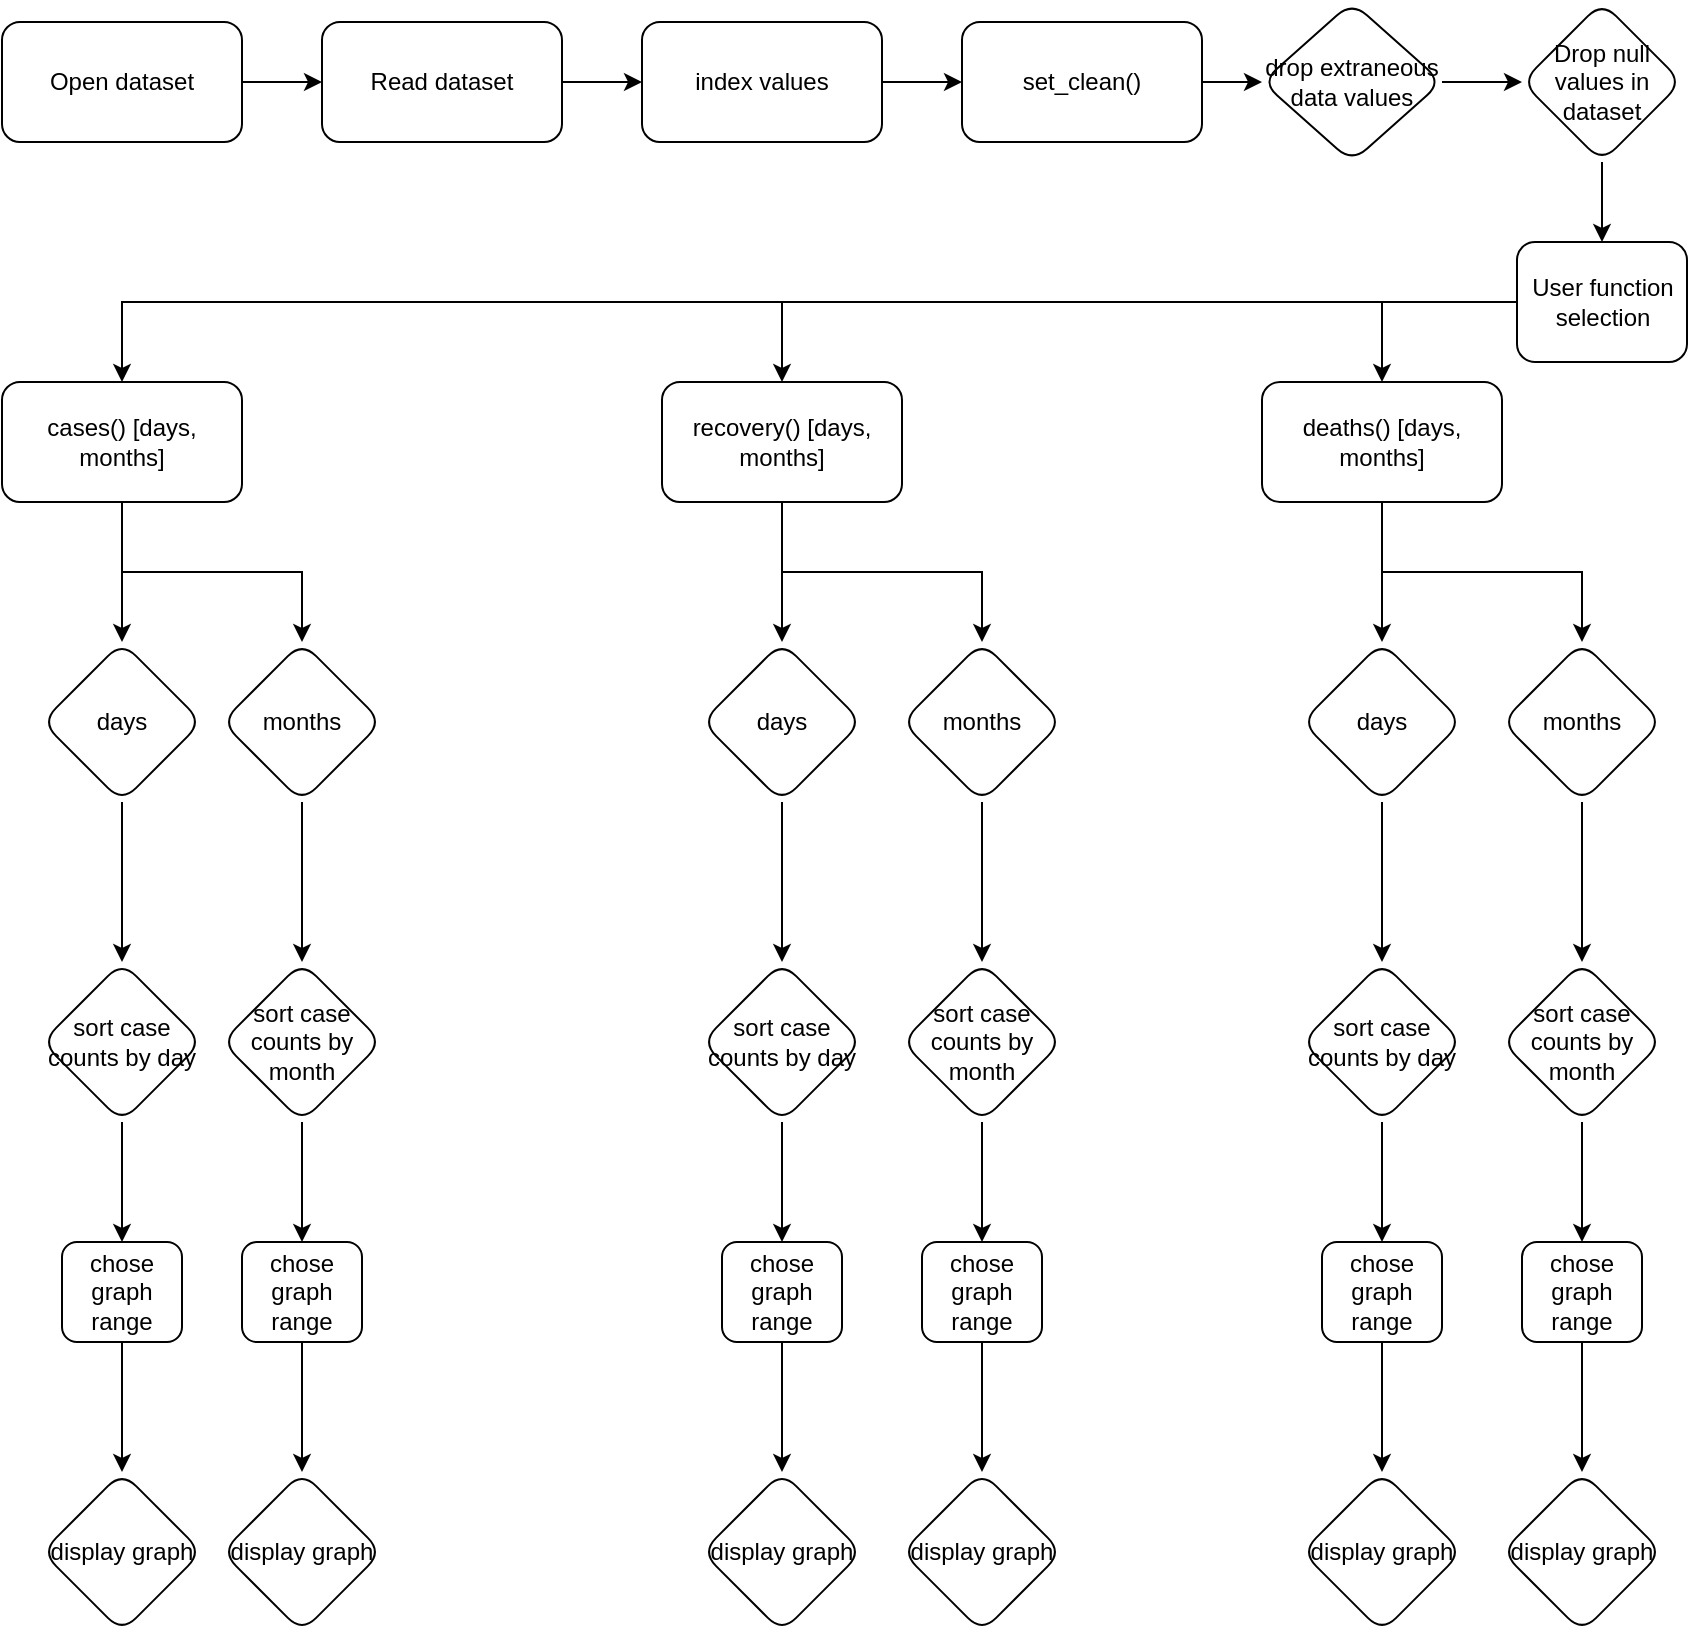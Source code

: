 <mxfile version="13.10.3" type="github">
  <diagram id="tAdPeTKJlN7bOHheGdF9" name="Page-1">
    <mxGraphModel dx="1422" dy="763" grid="1" gridSize="10" guides="1" tooltips="1" connect="1" arrows="1" fold="1" page="1" pageScale="1" pageWidth="850" pageHeight="1100" math="0" shadow="0">
      <root>
        <mxCell id="0" />
        <mxCell id="1" parent="0" />
        <mxCell id="iHuIv27mJ4IeMXVoEYGh-4" value="" style="edgeStyle=orthogonalEdgeStyle;rounded=0;orthogonalLoop=1;jettySize=auto;html=1;" parent="1" source="iHuIv27mJ4IeMXVoEYGh-1" target="iHuIv27mJ4IeMXVoEYGh-3" edge="1">
          <mxGeometry relative="1" as="geometry" />
        </mxCell>
        <mxCell id="iHuIv27mJ4IeMXVoEYGh-1" value="Open dataset" style="rounded=1;whiteSpace=wrap;html=1;" parent="1" vertex="1">
          <mxGeometry y="20" width="120" height="60" as="geometry" />
        </mxCell>
        <mxCell id="iHuIv27mJ4IeMXVoEYGh-6" value="" style="edgeStyle=orthogonalEdgeStyle;rounded=0;orthogonalLoop=1;jettySize=auto;html=1;" parent="1" source="iHuIv27mJ4IeMXVoEYGh-3" target="iHuIv27mJ4IeMXVoEYGh-5" edge="1">
          <mxGeometry relative="1" as="geometry" />
        </mxCell>
        <mxCell id="iHuIv27mJ4IeMXVoEYGh-3" value="Read dataset" style="whiteSpace=wrap;html=1;rounded=1;" parent="1" vertex="1">
          <mxGeometry x="160" y="20" width="120" height="60" as="geometry" />
        </mxCell>
        <mxCell id="iHuIv27mJ4IeMXVoEYGh-33" value="" style="edgeStyle=orthogonalEdgeStyle;rounded=0;orthogonalLoop=1;jettySize=auto;html=1;" parent="1" source="iHuIv27mJ4IeMXVoEYGh-5" target="iHuIv27mJ4IeMXVoEYGh-7" edge="1">
          <mxGeometry relative="1" as="geometry" />
        </mxCell>
        <mxCell id="iHuIv27mJ4IeMXVoEYGh-5" value="index values" style="whiteSpace=wrap;html=1;rounded=1;" parent="1" vertex="1">
          <mxGeometry x="320" y="20" width="120" height="60" as="geometry" />
        </mxCell>
        <mxCell id="iHuIv27mJ4IeMXVoEYGh-14" value="" style="edgeStyle=orthogonalEdgeStyle;rounded=0;orthogonalLoop=1;jettySize=auto;html=1;" parent="1" source="iHuIv27mJ4IeMXVoEYGh-7" target="iHuIv27mJ4IeMXVoEYGh-13" edge="1">
          <mxGeometry relative="1" as="geometry" />
        </mxCell>
        <mxCell id="iHuIv27mJ4IeMXVoEYGh-7" value="set_clean()" style="whiteSpace=wrap;html=1;rounded=1;" parent="1" vertex="1">
          <mxGeometry x="480" y="20" width="120" height="60" as="geometry" />
        </mxCell>
        <mxCell id="iHuIv27mJ4IeMXVoEYGh-16" value="" style="edgeStyle=orthogonalEdgeStyle;rounded=0;orthogonalLoop=1;jettySize=auto;html=1;" parent="1" source="iHuIv27mJ4IeMXVoEYGh-13" target="iHuIv27mJ4IeMXVoEYGh-15" edge="1">
          <mxGeometry relative="1" as="geometry" />
        </mxCell>
        <mxCell id="iHuIv27mJ4IeMXVoEYGh-13" value="drop extraneous data values" style="rhombus;whiteSpace=wrap;html=1;rounded=1;" parent="1" vertex="1">
          <mxGeometry x="630" y="10" width="90" height="80" as="geometry" />
        </mxCell>
        <mxCell id="iHuIv27mJ4IeMXVoEYGh-18" value="" style="edgeStyle=orthogonalEdgeStyle;rounded=0;orthogonalLoop=1;jettySize=auto;html=1;" parent="1" source="iHuIv27mJ4IeMXVoEYGh-15" target="iHuIv27mJ4IeMXVoEYGh-17" edge="1">
          <mxGeometry relative="1" as="geometry" />
        </mxCell>
        <mxCell id="iHuIv27mJ4IeMXVoEYGh-15" value="&lt;div&gt;Drop null values in dataset&lt;/div&gt;" style="rhombus;whiteSpace=wrap;html=1;rounded=1;" parent="1" vertex="1">
          <mxGeometry x="760" y="10" width="80" height="80" as="geometry" />
        </mxCell>
        <mxCell id="iHuIv27mJ4IeMXVoEYGh-23" value="" style="edgeStyle=orthogonalEdgeStyle;rounded=0;orthogonalLoop=1;jettySize=auto;html=1;" parent="1" source="iHuIv27mJ4IeMXVoEYGh-17" target="iHuIv27mJ4IeMXVoEYGh-22" edge="1">
          <mxGeometry relative="1" as="geometry" />
        </mxCell>
        <mxCell id="iHuIv27mJ4IeMXVoEYGh-25" value="" style="edgeStyle=orthogonalEdgeStyle;rounded=0;orthogonalLoop=1;jettySize=auto;html=1;" parent="1" source="iHuIv27mJ4IeMXVoEYGh-17" target="iHuIv27mJ4IeMXVoEYGh-24" edge="1">
          <mxGeometry relative="1" as="geometry" />
        </mxCell>
        <mxCell id="iHuIv27mJ4IeMXVoEYGh-27" value="" style="edgeStyle=orthogonalEdgeStyle;rounded=0;orthogonalLoop=1;jettySize=auto;html=1;" parent="1" source="iHuIv27mJ4IeMXVoEYGh-17" target="iHuIv27mJ4IeMXVoEYGh-26" edge="1">
          <mxGeometry relative="1" as="geometry" />
        </mxCell>
        <mxCell id="iHuIv27mJ4IeMXVoEYGh-17" value="User function selection" style="whiteSpace=wrap;html=1;rounded=1;" parent="1" vertex="1">
          <mxGeometry x="757.5" y="130" width="85" height="60" as="geometry" />
        </mxCell>
        <mxCell id="iHuIv27mJ4IeMXVoEYGh-35" value="" style="edgeStyle=orthogonalEdgeStyle;rounded=0;orthogonalLoop=1;jettySize=auto;html=1;" parent="1" source="iHuIv27mJ4IeMXVoEYGh-22" target="iHuIv27mJ4IeMXVoEYGh-34" edge="1">
          <mxGeometry relative="1" as="geometry" />
        </mxCell>
        <mxCell id="iHuIv27mJ4IeMXVoEYGh-37" value="" style="edgeStyle=orthogonalEdgeStyle;rounded=0;orthogonalLoop=1;jettySize=auto;html=1;" parent="1" source="iHuIv27mJ4IeMXVoEYGh-22" target="iHuIv27mJ4IeMXVoEYGh-36" edge="1">
          <mxGeometry relative="1" as="geometry" />
        </mxCell>
        <mxCell id="iHuIv27mJ4IeMXVoEYGh-22" value="cases() [days, months]" style="whiteSpace=wrap;html=1;rounded=1;" parent="1" vertex="1">
          <mxGeometry y="200" width="120" height="60" as="geometry" />
        </mxCell>
        <mxCell id="Fl7NyhwMVP9BRSrlcS8B-6" value="" style="edgeStyle=orthogonalEdgeStyle;rounded=0;orthogonalLoop=1;jettySize=auto;html=1;" edge="1" parent="1" source="iHuIv27mJ4IeMXVoEYGh-24" target="Fl7NyhwMVP9BRSrlcS8B-5">
          <mxGeometry relative="1" as="geometry" />
        </mxCell>
        <mxCell id="Fl7NyhwMVP9BRSrlcS8B-8" value="" style="edgeStyle=orthogonalEdgeStyle;rounded=0;orthogonalLoop=1;jettySize=auto;html=1;" edge="1" parent="1" source="iHuIv27mJ4IeMXVoEYGh-24" target="Fl7NyhwMVP9BRSrlcS8B-7">
          <mxGeometry relative="1" as="geometry" />
        </mxCell>
        <mxCell id="iHuIv27mJ4IeMXVoEYGh-24" value="&lt;div&gt;deaths() [days, months]&lt;br&gt;&lt;/div&gt;" style="whiteSpace=wrap;html=1;rounded=1;" parent="1" vertex="1">
          <mxGeometry x="630" y="200" width="120" height="60" as="geometry" />
        </mxCell>
        <mxCell id="Fl7NyhwMVP9BRSrlcS8B-2" value="" style="edgeStyle=orthogonalEdgeStyle;rounded=0;orthogonalLoop=1;jettySize=auto;html=1;" edge="1" parent="1" source="iHuIv27mJ4IeMXVoEYGh-26" target="Fl7NyhwMVP9BRSrlcS8B-1">
          <mxGeometry relative="1" as="geometry" />
        </mxCell>
        <mxCell id="Fl7NyhwMVP9BRSrlcS8B-4" value="" style="edgeStyle=orthogonalEdgeStyle;rounded=0;orthogonalLoop=1;jettySize=auto;html=1;" edge="1" parent="1" source="iHuIv27mJ4IeMXVoEYGh-26" target="Fl7NyhwMVP9BRSrlcS8B-3">
          <mxGeometry relative="1" as="geometry" />
        </mxCell>
        <mxCell id="iHuIv27mJ4IeMXVoEYGh-26" value="recovery() [days, months]" style="whiteSpace=wrap;html=1;rounded=1;" parent="1" vertex="1">
          <mxGeometry x="330" y="200" width="120" height="60" as="geometry" />
        </mxCell>
        <mxCell id="Fl7NyhwMVP9BRSrlcS8B-10" value="" style="edgeStyle=orthogonalEdgeStyle;rounded=0;orthogonalLoop=1;jettySize=auto;html=1;" edge="1" parent="1" source="iHuIv27mJ4IeMXVoEYGh-34" target="Fl7NyhwMVP9BRSrlcS8B-9">
          <mxGeometry relative="1" as="geometry" />
        </mxCell>
        <mxCell id="iHuIv27mJ4IeMXVoEYGh-34" value="days" style="rhombus;whiteSpace=wrap;html=1;rounded=1;" parent="1" vertex="1">
          <mxGeometry x="20" y="330" width="80" height="80" as="geometry" />
        </mxCell>
        <mxCell id="Fl7NyhwMVP9BRSrlcS8B-12" value="" style="edgeStyle=orthogonalEdgeStyle;rounded=0;orthogonalLoop=1;jettySize=auto;html=1;" edge="1" parent="1" source="iHuIv27mJ4IeMXVoEYGh-36" target="Fl7NyhwMVP9BRSrlcS8B-11">
          <mxGeometry relative="1" as="geometry" />
        </mxCell>
        <mxCell id="iHuIv27mJ4IeMXVoEYGh-36" value="months" style="rhombus;whiteSpace=wrap;html=1;rounded=1;" parent="1" vertex="1">
          <mxGeometry x="110" y="330" width="80" height="80" as="geometry" />
        </mxCell>
        <mxCell id="Fl7NyhwMVP9BRSrlcS8B-21" value="" style="edgeStyle=orthogonalEdgeStyle;rounded=0;orthogonalLoop=1;jettySize=auto;html=1;" edge="1" parent="1" source="Fl7NyhwMVP9BRSrlcS8B-1" target="Fl7NyhwMVP9BRSrlcS8B-16">
          <mxGeometry relative="1" as="geometry" />
        </mxCell>
        <mxCell id="Fl7NyhwMVP9BRSrlcS8B-1" value="days" style="rhombus;whiteSpace=wrap;html=1;rounded=1;" vertex="1" parent="1">
          <mxGeometry x="350" y="330" width="80" height="80" as="geometry" />
        </mxCell>
        <mxCell id="Fl7NyhwMVP9BRSrlcS8B-20" value="" style="edgeStyle=orthogonalEdgeStyle;rounded=0;orthogonalLoop=1;jettySize=auto;html=1;" edge="1" parent="1" source="Fl7NyhwMVP9BRSrlcS8B-3" target="Fl7NyhwMVP9BRSrlcS8B-13">
          <mxGeometry relative="1" as="geometry" />
        </mxCell>
        <mxCell id="Fl7NyhwMVP9BRSrlcS8B-3" value="months" style="rhombus;whiteSpace=wrap;html=1;rounded=1;" vertex="1" parent="1">
          <mxGeometry x="450" y="330" width="80" height="80" as="geometry" />
        </mxCell>
        <mxCell id="Fl7NyhwMVP9BRSrlcS8B-19" value="" style="edgeStyle=orthogonalEdgeStyle;rounded=0;orthogonalLoop=1;jettySize=auto;html=1;" edge="1" parent="1" source="Fl7NyhwMVP9BRSrlcS8B-5" target="Fl7NyhwMVP9BRSrlcS8B-17">
          <mxGeometry relative="1" as="geometry" />
        </mxCell>
        <mxCell id="Fl7NyhwMVP9BRSrlcS8B-5" value="days" style="rhombus;whiteSpace=wrap;html=1;rounded=1;" vertex="1" parent="1">
          <mxGeometry x="650" y="330" width="80" height="80" as="geometry" />
        </mxCell>
        <mxCell id="Fl7NyhwMVP9BRSrlcS8B-18" value="" style="edgeStyle=orthogonalEdgeStyle;rounded=0;orthogonalLoop=1;jettySize=auto;html=1;" edge="1" parent="1" source="Fl7NyhwMVP9BRSrlcS8B-7" target="Fl7NyhwMVP9BRSrlcS8B-14">
          <mxGeometry relative="1" as="geometry" />
        </mxCell>
        <mxCell id="Fl7NyhwMVP9BRSrlcS8B-7" value="months" style="rhombus;whiteSpace=wrap;html=1;rounded=1;" vertex="1" parent="1">
          <mxGeometry x="750" y="330" width="80" height="80" as="geometry" />
        </mxCell>
        <mxCell id="Fl7NyhwMVP9BRSrlcS8B-25" value="" style="edgeStyle=orthogonalEdgeStyle;rounded=0;orthogonalLoop=1;jettySize=auto;html=1;" edge="1" parent="1" source="Fl7NyhwMVP9BRSrlcS8B-9" target="Fl7NyhwMVP9BRSrlcS8B-24">
          <mxGeometry relative="1" as="geometry" />
        </mxCell>
        <mxCell id="Fl7NyhwMVP9BRSrlcS8B-9" value="sort case counts by day" style="rhombus;whiteSpace=wrap;html=1;rounded=1;" vertex="1" parent="1">
          <mxGeometry x="20" y="490" width="80" height="80" as="geometry" />
        </mxCell>
        <mxCell id="Fl7NyhwMVP9BRSrlcS8B-31" value="" style="edgeStyle=orthogonalEdgeStyle;rounded=0;orthogonalLoop=1;jettySize=auto;html=1;" edge="1" parent="1" source="Fl7NyhwMVP9BRSrlcS8B-11" target="Fl7NyhwMVP9BRSrlcS8B-26">
          <mxGeometry relative="1" as="geometry" />
        </mxCell>
        <mxCell id="Fl7NyhwMVP9BRSrlcS8B-11" value="&lt;div&gt;sort case counts by month&lt;/div&gt;" style="rhombus;whiteSpace=wrap;html=1;rounded=1;" vertex="1" parent="1">
          <mxGeometry x="110" y="490" width="80" height="80" as="geometry" />
        </mxCell>
        <mxCell id="Fl7NyhwMVP9BRSrlcS8B-33" value="" style="edgeStyle=orthogonalEdgeStyle;rounded=0;orthogonalLoop=1;jettySize=auto;html=1;" edge="1" parent="1" source="Fl7NyhwMVP9BRSrlcS8B-13" target="Fl7NyhwMVP9BRSrlcS8B-28">
          <mxGeometry relative="1" as="geometry" />
        </mxCell>
        <mxCell id="Fl7NyhwMVP9BRSrlcS8B-13" value="&lt;div&gt;sort case counts by month&lt;/div&gt;" style="rhombus;whiteSpace=wrap;html=1;rounded=1;" vertex="1" parent="1">
          <mxGeometry x="450" y="490" width="80" height="80" as="geometry" />
        </mxCell>
        <mxCell id="Fl7NyhwMVP9BRSrlcS8B-35" value="" style="edgeStyle=orthogonalEdgeStyle;rounded=0;orthogonalLoop=1;jettySize=auto;html=1;" edge="1" parent="1" source="Fl7NyhwMVP9BRSrlcS8B-14" target="Fl7NyhwMVP9BRSrlcS8B-30">
          <mxGeometry relative="1" as="geometry" />
        </mxCell>
        <mxCell id="Fl7NyhwMVP9BRSrlcS8B-14" value="&lt;div&gt;sort case counts by month&lt;/div&gt;" style="rhombus;whiteSpace=wrap;html=1;rounded=1;" vertex="1" parent="1">
          <mxGeometry x="750" y="490" width="80" height="80" as="geometry" />
        </mxCell>
        <mxCell id="Fl7NyhwMVP9BRSrlcS8B-32" value="" style="edgeStyle=orthogonalEdgeStyle;rounded=0;orthogonalLoop=1;jettySize=auto;html=1;" edge="1" parent="1" source="Fl7NyhwMVP9BRSrlcS8B-16" target="Fl7NyhwMVP9BRSrlcS8B-27">
          <mxGeometry relative="1" as="geometry" />
        </mxCell>
        <mxCell id="Fl7NyhwMVP9BRSrlcS8B-16" value="sort case counts by day" style="rhombus;whiteSpace=wrap;html=1;rounded=1;" vertex="1" parent="1">
          <mxGeometry x="350" y="490" width="80" height="80" as="geometry" />
        </mxCell>
        <mxCell id="Fl7NyhwMVP9BRSrlcS8B-34" value="" style="edgeStyle=orthogonalEdgeStyle;rounded=0;orthogonalLoop=1;jettySize=auto;html=1;" edge="1" parent="1" source="Fl7NyhwMVP9BRSrlcS8B-17" target="Fl7NyhwMVP9BRSrlcS8B-29">
          <mxGeometry relative="1" as="geometry" />
        </mxCell>
        <mxCell id="Fl7NyhwMVP9BRSrlcS8B-17" value="sort case counts by day" style="rhombus;whiteSpace=wrap;html=1;rounded=1;" vertex="1" parent="1">
          <mxGeometry x="650" y="490" width="80" height="80" as="geometry" />
        </mxCell>
        <mxCell id="Fl7NyhwMVP9BRSrlcS8B-37" value="" style="edgeStyle=orthogonalEdgeStyle;rounded=0;orthogonalLoop=1;jettySize=auto;html=1;" edge="1" parent="1" source="Fl7NyhwMVP9BRSrlcS8B-24" target="Fl7NyhwMVP9BRSrlcS8B-36">
          <mxGeometry relative="1" as="geometry" />
        </mxCell>
        <mxCell id="Fl7NyhwMVP9BRSrlcS8B-24" value="chose graph range" style="whiteSpace=wrap;html=1;rounded=1;" vertex="1" parent="1">
          <mxGeometry x="30" y="630" width="60" height="50" as="geometry" />
        </mxCell>
        <mxCell id="Fl7NyhwMVP9BRSrlcS8B-43" value="" style="edgeStyle=orthogonalEdgeStyle;rounded=0;orthogonalLoop=1;jettySize=auto;html=1;" edge="1" parent="1" source="Fl7NyhwMVP9BRSrlcS8B-26" target="Fl7NyhwMVP9BRSrlcS8B-38">
          <mxGeometry relative="1" as="geometry" />
        </mxCell>
        <mxCell id="Fl7NyhwMVP9BRSrlcS8B-26" value="chose graph range" style="whiteSpace=wrap;html=1;rounded=1;" vertex="1" parent="1">
          <mxGeometry x="120" y="630" width="60" height="50" as="geometry" />
        </mxCell>
        <mxCell id="Fl7NyhwMVP9BRSrlcS8B-44" value="" style="edgeStyle=orthogonalEdgeStyle;rounded=0;orthogonalLoop=1;jettySize=auto;html=1;" edge="1" parent="1" source="Fl7NyhwMVP9BRSrlcS8B-27" target="Fl7NyhwMVP9BRSrlcS8B-39">
          <mxGeometry relative="1" as="geometry" />
        </mxCell>
        <mxCell id="Fl7NyhwMVP9BRSrlcS8B-27" value="chose graph range" style="whiteSpace=wrap;html=1;rounded=1;" vertex="1" parent="1">
          <mxGeometry x="360" y="630" width="60" height="50" as="geometry" />
        </mxCell>
        <mxCell id="Fl7NyhwMVP9BRSrlcS8B-45" value="" style="edgeStyle=orthogonalEdgeStyle;rounded=0;orthogonalLoop=1;jettySize=auto;html=1;" edge="1" parent="1" source="Fl7NyhwMVP9BRSrlcS8B-28" target="Fl7NyhwMVP9BRSrlcS8B-40">
          <mxGeometry relative="1" as="geometry" />
        </mxCell>
        <mxCell id="Fl7NyhwMVP9BRSrlcS8B-28" value="chose graph range" style="whiteSpace=wrap;html=1;rounded=1;" vertex="1" parent="1">
          <mxGeometry x="460" y="630" width="60" height="50" as="geometry" />
        </mxCell>
        <mxCell id="Fl7NyhwMVP9BRSrlcS8B-46" value="" style="edgeStyle=orthogonalEdgeStyle;rounded=0;orthogonalLoop=1;jettySize=auto;html=1;" edge="1" parent="1" source="Fl7NyhwMVP9BRSrlcS8B-29" target="Fl7NyhwMVP9BRSrlcS8B-41">
          <mxGeometry relative="1" as="geometry" />
        </mxCell>
        <mxCell id="Fl7NyhwMVP9BRSrlcS8B-29" value="chose graph range" style="whiteSpace=wrap;html=1;rounded=1;" vertex="1" parent="1">
          <mxGeometry x="660" y="630" width="60" height="50" as="geometry" />
        </mxCell>
        <mxCell id="Fl7NyhwMVP9BRSrlcS8B-47" value="" style="edgeStyle=orthogonalEdgeStyle;rounded=0;orthogonalLoop=1;jettySize=auto;html=1;" edge="1" parent="1" source="Fl7NyhwMVP9BRSrlcS8B-30" target="Fl7NyhwMVP9BRSrlcS8B-42">
          <mxGeometry relative="1" as="geometry" />
        </mxCell>
        <mxCell id="Fl7NyhwMVP9BRSrlcS8B-30" value="chose graph range" style="whiteSpace=wrap;html=1;rounded=1;" vertex="1" parent="1">
          <mxGeometry x="760" y="630" width="60" height="50" as="geometry" />
        </mxCell>
        <mxCell id="Fl7NyhwMVP9BRSrlcS8B-36" value="display graph" style="rhombus;whiteSpace=wrap;html=1;rounded=1;" vertex="1" parent="1">
          <mxGeometry x="20" y="745" width="80" height="80" as="geometry" />
        </mxCell>
        <mxCell id="Fl7NyhwMVP9BRSrlcS8B-38" value="display graph" style="rhombus;whiteSpace=wrap;html=1;rounded=1;" vertex="1" parent="1">
          <mxGeometry x="110" y="745" width="80" height="80" as="geometry" />
        </mxCell>
        <mxCell id="Fl7NyhwMVP9BRSrlcS8B-39" value="display graph" style="rhombus;whiteSpace=wrap;html=1;rounded=1;" vertex="1" parent="1">
          <mxGeometry x="350" y="745" width="80" height="80" as="geometry" />
        </mxCell>
        <mxCell id="Fl7NyhwMVP9BRSrlcS8B-40" value="display graph" style="rhombus;whiteSpace=wrap;html=1;rounded=1;" vertex="1" parent="1">
          <mxGeometry x="450" y="745" width="80" height="80" as="geometry" />
        </mxCell>
        <mxCell id="Fl7NyhwMVP9BRSrlcS8B-41" value="display graph" style="rhombus;whiteSpace=wrap;html=1;rounded=1;" vertex="1" parent="1">
          <mxGeometry x="650" y="745" width="80" height="80" as="geometry" />
        </mxCell>
        <mxCell id="Fl7NyhwMVP9BRSrlcS8B-42" value="display graph" style="rhombus;whiteSpace=wrap;html=1;rounded=1;" vertex="1" parent="1">
          <mxGeometry x="750" y="745" width="80" height="80" as="geometry" />
        </mxCell>
      </root>
    </mxGraphModel>
  </diagram>
</mxfile>
